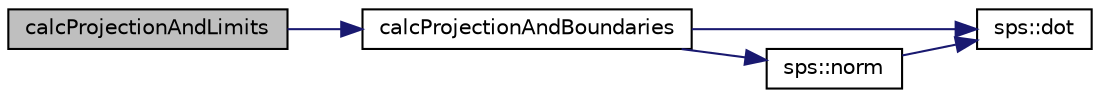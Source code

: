 digraph "calcProjectionAndLimits"
{
 // LATEX_PDF_SIZE
  edge [fontname="Helvetica",fontsize="10",labelfontname="Helvetica",labelfontsize="10"];
  node [fontname="Helvetica",fontsize="10",shape=record];
  rankdir="LR";
  Node1 [label="calcProjectionAndLimits",height=0.2,width=0.4,color="black", fillcolor="grey75", style="filled", fontcolor="black",tooltip=" "];
  Node1 -> Node2 [color="midnightblue",fontsize="10",style="solid",fontname="Helvetica"];
  Node2 [label="calcProjectionAndBoundaries",height=0.2,width=0.4,color="black", fillcolor="white", style="filled",URL="$d0/dd1/namespacesofus.html#aa12727e54bbbaa1d991171170683b768",tooltip=" "];
  Node2 -> Node3 [color="midnightblue",fontsize="10",style="solid",fontname="Helvetica"];
  Node3 [label="sps::dot",height=0.2,width=0.4,color="black", fillcolor="white", style="filled",URL="$d7/d45/namespacesps.html#ab07db56347d37709a0687fe94e3d37b7",tooltip=" "];
  Node2 -> Node4 [color="midnightblue",fontsize="10",style="solid",fontname="Helvetica"];
  Node4 [label="sps::norm",height=0.2,width=0.4,color="black", fillcolor="white", style="filled",URL="$d7/d45/namespacesps.html#aeaae9593899cc6d38a451b6aa3a7f56f",tooltip=" "];
  Node4 -> Node3 [color="midnightblue",fontsize="10",style="solid",fontname="Helvetica"];
}
